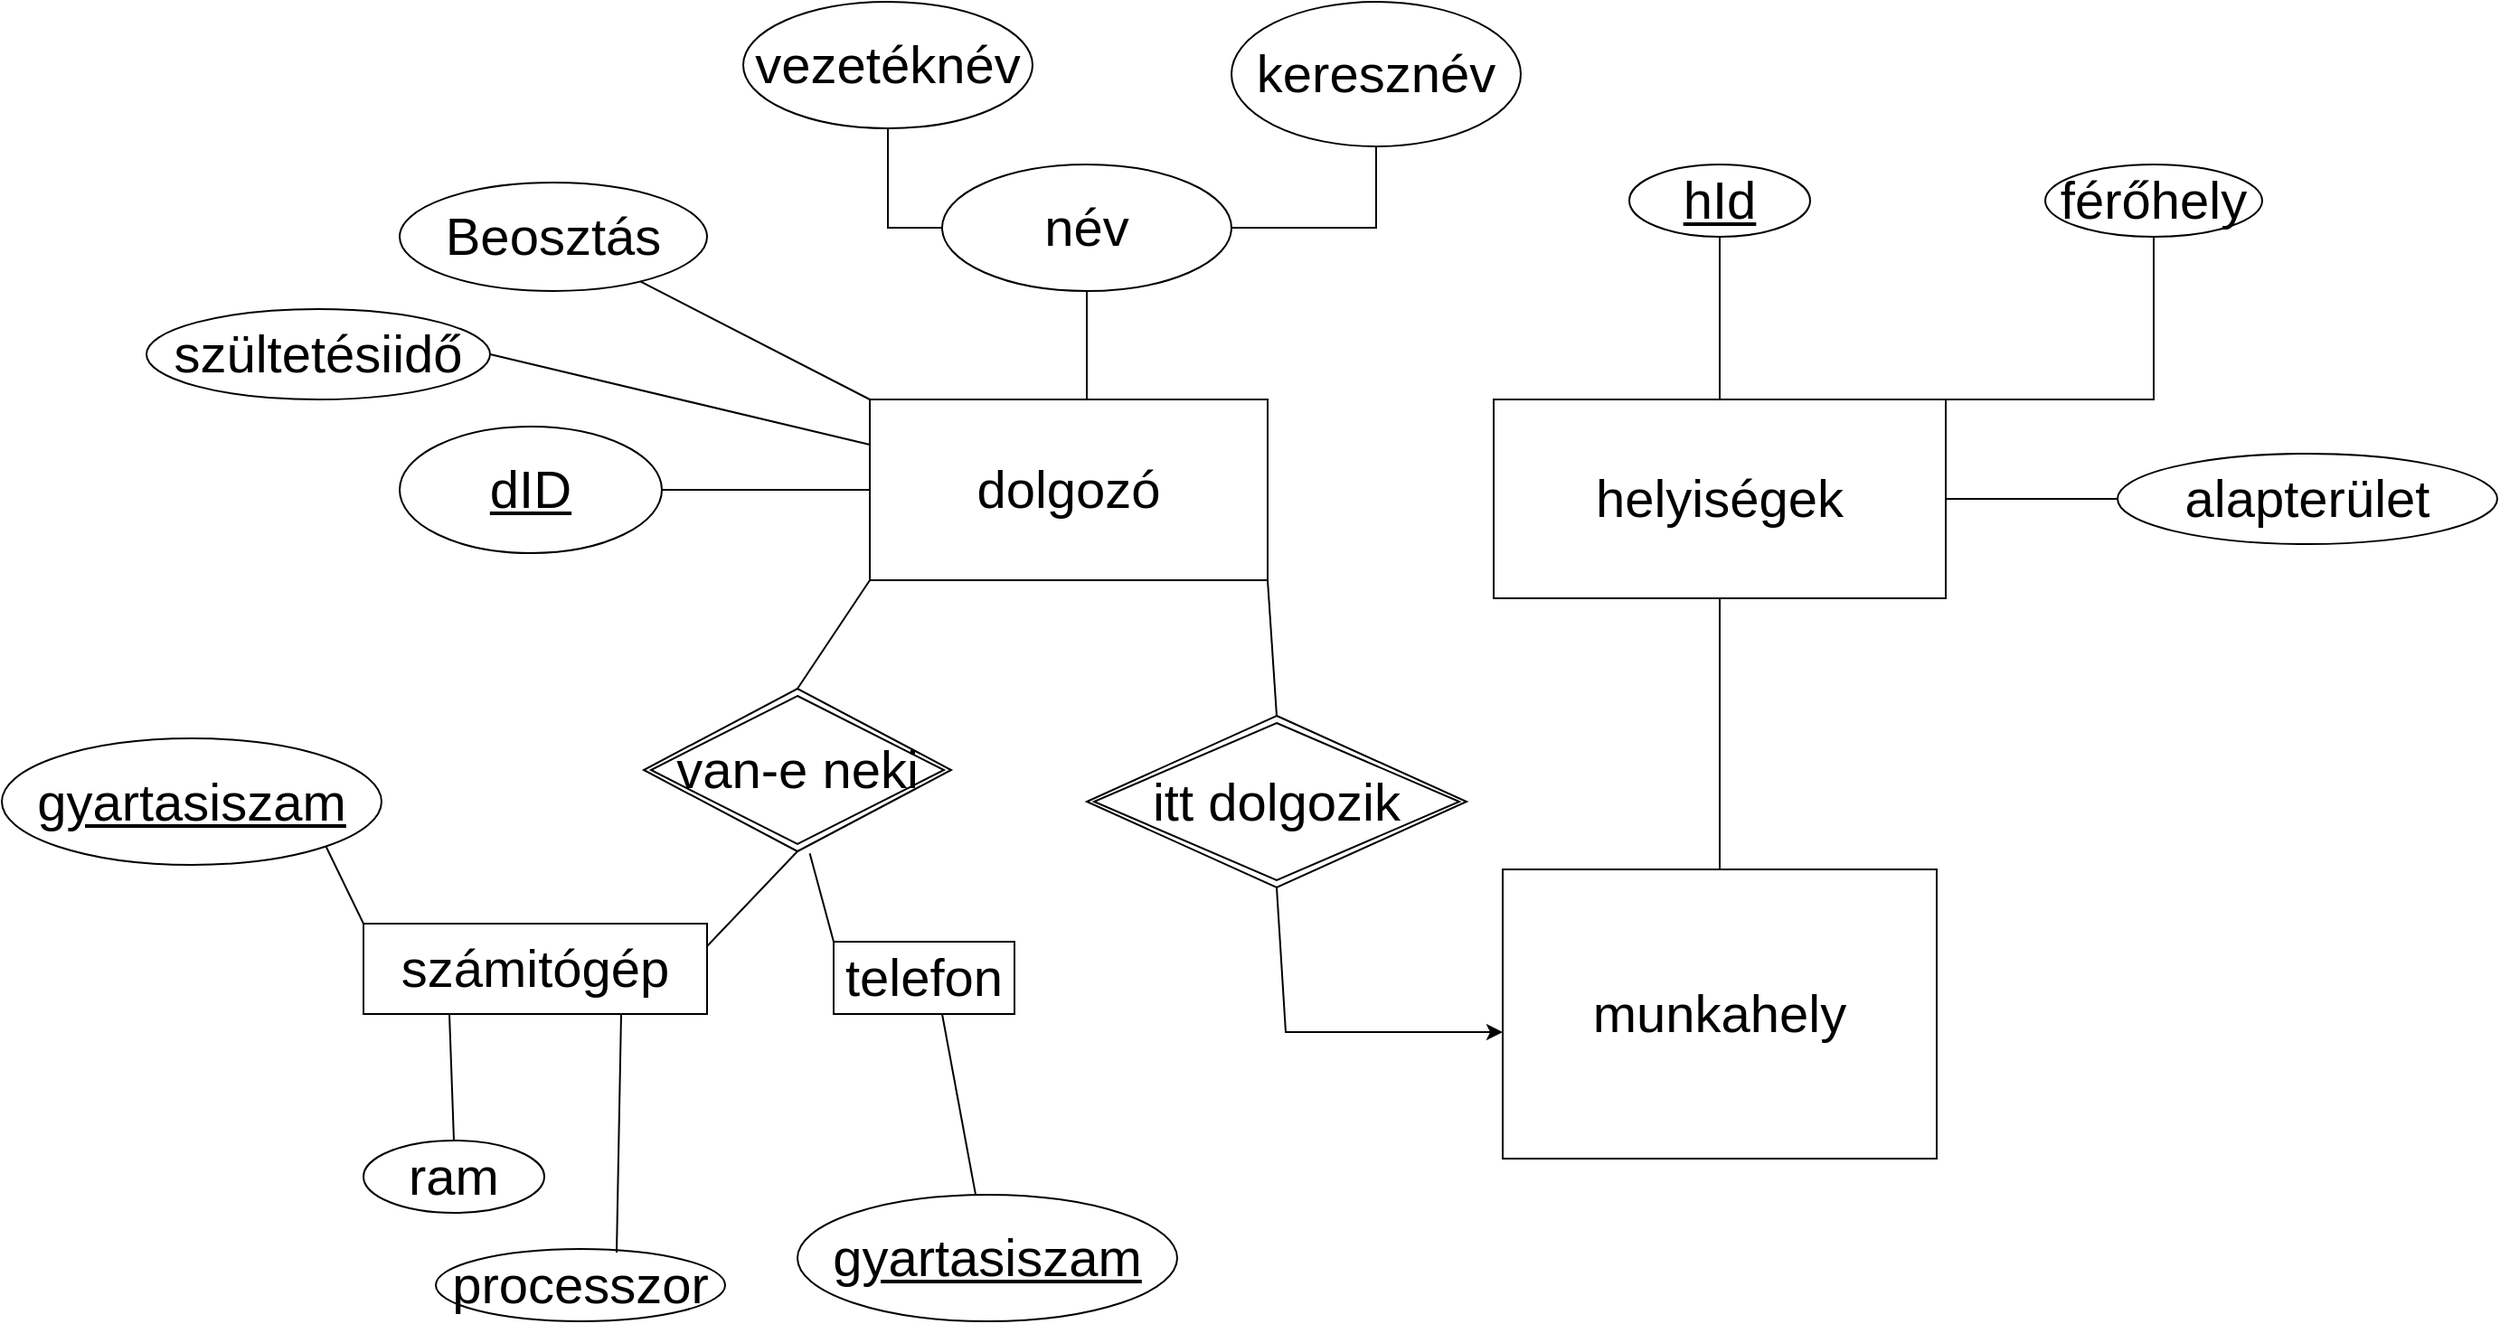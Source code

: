 <mxfile version="16.6.4" type="github">
  <diagram id="R2lEEEUBdFMjLlhIrx00" name="Page-1">
    <mxGraphModel dx="4983" dy="1270" grid="1" gridSize="10" guides="1" tooltips="1" connect="1" arrows="1" fold="1" page="1" pageScale="1" pageWidth="1200" pageHeight="1920" math="0" shadow="0" extFonts="Permanent Marker^https://fonts.googleapis.com/css?family=Permanent+Marker">
      <root>
        <mxCell id="0" />
        <mxCell id="1" parent="0" />
        <mxCell id="FPomORRN2Fqm5yga2dBl-1" value="&lt;font style=&quot;font-size: 29px&quot;&gt;munkahely&lt;/font&gt;" style="rounded=0;whiteSpace=wrap;html=1;" vertex="1" parent="1">
          <mxGeometry x="-160" y="950" width="240" height="160" as="geometry" />
        </mxCell>
        <mxCell id="FPomORRN2Fqm5yga2dBl-7" value="" style="endArrow=none;html=1;rounded=0;fontSize=29;exitX=0.5;exitY=0;exitDx=0;exitDy=0;entryX=0.5;entryY=1;entryDx=0;entryDy=0;" edge="1" parent="1" source="FPomORRN2Fqm5yga2dBl-1" target="FPomORRN2Fqm5yga2dBl-8">
          <mxGeometry relative="1" as="geometry">
            <mxPoint x="-90" y="920" as="sourcePoint" />
            <mxPoint x="-40" y="790" as="targetPoint" />
          </mxGeometry>
        </mxCell>
        <mxCell id="FPomORRN2Fqm5yga2dBl-8" value="helyiségek" style="whiteSpace=wrap;html=1;align=center;fontSize=29;" vertex="1" parent="1">
          <mxGeometry x="-165" y="690" width="250" height="110" as="geometry" />
        </mxCell>
        <mxCell id="FPomORRN2Fqm5yga2dBl-11" value="" style="endArrow=none;html=1;rounded=0;fontSize=29;entryX=0.5;entryY=0;entryDx=0;entryDy=0;exitX=0.5;exitY=1;exitDx=0;exitDy=0;" edge="1" parent="1" source="FPomORRN2Fqm5yga2dBl-13" target="FPomORRN2Fqm5yga2dBl-8">
          <mxGeometry relative="1" as="geometry">
            <mxPoint x="-45.0" y="380" as="sourcePoint" />
            <mxPoint x="-20" y="440" as="targetPoint" />
          </mxGeometry>
        </mxCell>
        <mxCell id="FPomORRN2Fqm5yga2dBl-13" value="hId" style="ellipse;whiteSpace=wrap;html=1;align=center;fontStyle=4;fontSize=29;" vertex="1" parent="1">
          <mxGeometry x="-90" y="560" width="100" height="40" as="geometry" />
        </mxCell>
        <mxCell id="FPomORRN2Fqm5yga2dBl-15" value="férőhely" style="ellipse;whiteSpace=wrap;html=1;align=center;fontSize=29;" vertex="1" parent="1">
          <mxGeometry x="140" y="560" width="120" height="40" as="geometry" />
        </mxCell>
        <mxCell id="FPomORRN2Fqm5yga2dBl-16" value="" style="endArrow=none;html=1;rounded=0;fontSize=29;exitX=1;exitY=0;exitDx=0;exitDy=0;entryX=0.5;entryY=1;entryDx=0;entryDy=0;" edge="1" parent="1" source="FPomORRN2Fqm5yga2dBl-8" target="FPomORRN2Fqm5yga2dBl-15">
          <mxGeometry relative="1" as="geometry">
            <mxPoint x="100" y="490" as="sourcePoint" />
            <mxPoint x="200" y="490" as="targetPoint" />
            <Array as="points">
              <mxPoint x="200" y="690" />
            </Array>
          </mxGeometry>
        </mxCell>
        <mxCell id="FPomORRN2Fqm5yga2dBl-18" value="dolgozó" style="whiteSpace=wrap;html=1;align=center;fontSize=29;" vertex="1" parent="1">
          <mxGeometry x="-510" y="690" width="220" height="100" as="geometry" />
        </mxCell>
        <mxCell id="FPomORRN2Fqm5yga2dBl-20" value="itt dolgozik" style="shape=rhombus;double=1;perimeter=rhombusPerimeter;whiteSpace=wrap;html=1;align=center;fontSize=29;" vertex="1" parent="1">
          <mxGeometry x="-390" y="865" width="210" height="95" as="geometry" />
        </mxCell>
        <mxCell id="FPomORRN2Fqm5yga2dBl-21" value="alapterület" style="ellipse;whiteSpace=wrap;html=1;align=center;fontSize=29;" vertex="1" parent="1">
          <mxGeometry x="180" y="720" width="210" height="50" as="geometry" />
        </mxCell>
        <mxCell id="FPomORRN2Fqm5yga2dBl-26" value="" style="endArrow=none;html=1;rounded=0;fontSize=29;entryX=0;entryY=0.5;entryDx=0;entryDy=0;exitX=1;exitY=0.5;exitDx=0;exitDy=0;" edge="1" parent="1" source="FPomORRN2Fqm5yga2dBl-8" target="FPomORRN2Fqm5yga2dBl-21">
          <mxGeometry relative="1" as="geometry">
            <mxPoint x="20" y="620" as="sourcePoint" />
            <mxPoint x="180" y="620" as="targetPoint" />
            <Array as="points" />
          </mxGeometry>
        </mxCell>
        <mxCell id="FPomORRN2Fqm5yga2dBl-32" value="" style="endArrow=classic;html=1;rounded=0;fontSize=29;exitX=0.5;exitY=1;exitDx=0;exitDy=0;" edge="1" parent="1" source="FPomORRN2Fqm5yga2dBl-20">
          <mxGeometry width="50" height="50" relative="1" as="geometry">
            <mxPoint x="-410" y="1180" as="sourcePoint" />
            <mxPoint x="-160" y="1040" as="targetPoint" />
            <Array as="points">
              <mxPoint x="-280" y="1040" />
            </Array>
          </mxGeometry>
        </mxCell>
        <mxCell id="FPomORRN2Fqm5yga2dBl-35" value="" style="endArrow=none;html=1;rounded=0;fontSize=29;entryX=0.5;entryY=0;entryDx=0;entryDy=0;exitX=1;exitY=1;exitDx=0;exitDy=0;" edge="1" parent="1" source="FPomORRN2Fqm5yga2dBl-18" target="FPomORRN2Fqm5yga2dBl-20">
          <mxGeometry relative="1" as="geometry">
            <mxPoint x="-420" y="790" as="sourcePoint" />
            <mxPoint x="-270" y="790" as="targetPoint" />
            <Array as="points" />
          </mxGeometry>
        </mxCell>
        <mxCell id="FPomORRN2Fqm5yga2dBl-37" value="név" style="ellipse;whiteSpace=wrap;html=1;align=center;fontSize=29;" vertex="1" parent="1">
          <mxGeometry x="-470" y="560" width="160" height="70" as="geometry" />
        </mxCell>
        <mxCell id="FPomORRN2Fqm5yga2dBl-38" value="" style="endArrow=none;html=1;rounded=0;fontSize=29;exitX=0.5;exitY=1;exitDx=0;exitDy=0;" edge="1" parent="1" source="FPomORRN2Fqm5yga2dBl-37">
          <mxGeometry relative="1" as="geometry">
            <mxPoint x="-530" y="630" as="sourcePoint" />
            <mxPoint x="-390" y="690" as="targetPoint" />
          </mxGeometry>
        </mxCell>
        <mxCell id="FPomORRN2Fqm5yga2dBl-39" value="keresznév" style="ellipse;whiteSpace=wrap;html=1;fontSize=29;" vertex="1" parent="1">
          <mxGeometry x="-310" y="470" width="160" height="80" as="geometry" />
        </mxCell>
        <mxCell id="FPomORRN2Fqm5yga2dBl-41" value="" style="endArrow=none;html=1;rounded=0;fontSize=29;exitX=1;exitY=0.5;exitDx=0;exitDy=0;entryX=0.5;entryY=1;entryDx=0;entryDy=0;" edge="1" parent="1" source="FPomORRN2Fqm5yga2dBl-37" target="FPomORRN2Fqm5yga2dBl-39">
          <mxGeometry relative="1" as="geometry">
            <mxPoint x="-370" y="590" as="sourcePoint" />
            <mxPoint x="-210" y="590" as="targetPoint" />
            <Array as="points">
              <mxPoint x="-230" y="595" />
            </Array>
          </mxGeometry>
        </mxCell>
        <mxCell id="FPomORRN2Fqm5yga2dBl-42" value="vezetéknév" style="ellipse;whiteSpace=wrap;html=1;align=center;fontSize=29;" vertex="1" parent="1">
          <mxGeometry x="-580" y="470" width="160" height="70" as="geometry" />
        </mxCell>
        <mxCell id="FPomORRN2Fqm5yga2dBl-44" value="" style="endArrow=none;html=1;rounded=0;fontSize=29;entryX=0;entryY=0.5;entryDx=0;entryDy=0;" edge="1" parent="1" source="FPomORRN2Fqm5yga2dBl-42" target="FPomORRN2Fqm5yga2dBl-37">
          <mxGeometry relative="1" as="geometry">
            <mxPoint x="-500" y="540" as="sourcePoint" />
            <mxPoint x="-500" y="700" as="targetPoint" />
            <Array as="points">
              <mxPoint x="-500" y="595" />
            </Array>
          </mxGeometry>
        </mxCell>
        <mxCell id="FPomORRN2Fqm5yga2dBl-47" value="Beosztás" style="ellipse;whiteSpace=wrap;html=1;align=center;fontSize=29;" vertex="1" parent="1">
          <mxGeometry x="-770" y="570" width="170" height="60" as="geometry" />
        </mxCell>
        <mxCell id="FPomORRN2Fqm5yga2dBl-49" value="" style="endArrow=none;html=1;rounded=0;fontSize=29;entryX=0;entryY=0;entryDx=0;entryDy=0;" edge="1" parent="1" source="FPomORRN2Fqm5yga2dBl-47" target="FPomORRN2Fqm5yga2dBl-18">
          <mxGeometry relative="1" as="geometry">
            <mxPoint x="-685" y="630" as="sourcePoint" />
            <mxPoint x="-685" y="790" as="targetPoint" />
          </mxGeometry>
        </mxCell>
        <mxCell id="FPomORRN2Fqm5yga2dBl-50" value="dID" style="ellipse;whiteSpace=wrap;html=1;align=center;fontStyle=4;fontSize=29;" vertex="1" parent="1">
          <mxGeometry x="-770" y="705" width="145" height="70" as="geometry" />
        </mxCell>
        <mxCell id="FPomORRN2Fqm5yga2dBl-51" value="" style="endArrow=none;html=1;rounded=0;fontSize=29;exitX=1;exitY=0.5;exitDx=0;exitDy=0;entryX=0;entryY=0.5;entryDx=0;entryDy=0;" edge="1" parent="1" source="FPomORRN2Fqm5yga2dBl-50" target="FPomORRN2Fqm5yga2dBl-18">
          <mxGeometry relative="1" as="geometry">
            <mxPoint x="-400" y="800" as="sourcePoint" />
            <mxPoint x="-240" y="800" as="targetPoint" />
          </mxGeometry>
        </mxCell>
        <mxCell id="FPomORRN2Fqm5yga2dBl-52" value="van-e neki" style="shape=rhombus;double=1;perimeter=rhombusPerimeter;whiteSpace=wrap;html=1;align=center;fontSize=29;" vertex="1" parent="1">
          <mxGeometry x="-635" y="850" width="170" height="90" as="geometry" />
        </mxCell>
        <mxCell id="FPomORRN2Fqm5yga2dBl-53" value="" style="endArrow=none;html=1;rounded=0;fontSize=29;exitX=0;exitY=1;exitDx=0;exitDy=0;entryX=0.5;entryY=0;entryDx=0;entryDy=0;" edge="1" parent="1" source="FPomORRN2Fqm5yga2dBl-18" target="FPomORRN2Fqm5yga2dBl-52">
          <mxGeometry relative="1" as="geometry">
            <mxPoint x="-400" y="800" as="sourcePoint" />
            <mxPoint x="-240" y="800" as="targetPoint" />
          </mxGeometry>
        </mxCell>
        <mxCell id="FPomORRN2Fqm5yga2dBl-54" value="" style="endArrow=none;html=1;rounded=0;fontSize=29;exitX=0.5;exitY=1;exitDx=0;exitDy=0;entryX=1;entryY=0.25;entryDx=0;entryDy=0;" edge="1" parent="1" source="FPomORRN2Fqm5yga2dBl-52" target="FPomORRN2Fqm5yga2dBl-57">
          <mxGeometry relative="1" as="geometry">
            <mxPoint x="-400" y="780" as="sourcePoint" />
            <mxPoint x="-550.0" y="1000" as="targetPoint" />
          </mxGeometry>
        </mxCell>
        <mxCell id="FPomORRN2Fqm5yga2dBl-57" value="számitógép" style="whiteSpace=wrap;html=1;align=center;fontSize=29;" vertex="1" parent="1">
          <mxGeometry x="-790" y="980" width="190" height="50" as="geometry" />
        </mxCell>
        <mxCell id="FPomORRN2Fqm5yga2dBl-58" value="telefon" style="whiteSpace=wrap;html=1;align=center;fontSize=29;" vertex="1" parent="1">
          <mxGeometry x="-530" y="990" width="100" height="40" as="geometry" />
        </mxCell>
        <mxCell id="FPomORRN2Fqm5yga2dBl-59" value="" style="endArrow=none;html=1;rounded=0;fontSize=29;exitX=0.54;exitY=1.013;exitDx=0;exitDy=0;exitPerimeter=0;entryX=0;entryY=0;entryDx=0;entryDy=0;" edge="1" parent="1" source="FPomORRN2Fqm5yga2dBl-52" target="FPomORRN2Fqm5yga2dBl-58">
          <mxGeometry relative="1" as="geometry">
            <mxPoint x="-440" y="950" as="sourcePoint" />
            <mxPoint x="-280" y="950" as="targetPoint" />
          </mxGeometry>
        </mxCell>
        <mxCell id="FPomORRN2Fqm5yga2dBl-60" value="szültetésiidő" style="ellipse;whiteSpace=wrap;html=1;align=center;fontSize=29;" vertex="1" parent="1">
          <mxGeometry x="-910" y="640" width="190" height="50" as="geometry" />
        </mxCell>
        <mxCell id="FPomORRN2Fqm5yga2dBl-61" value="" style="endArrow=none;html=1;rounded=0;fontSize=29;exitX=1;exitY=0.5;exitDx=0;exitDy=0;entryX=0;entryY=0.25;entryDx=0;entryDy=0;" edge="1" parent="1" source="FPomORRN2Fqm5yga2dBl-60" target="FPomORRN2Fqm5yga2dBl-18">
          <mxGeometry relative="1" as="geometry">
            <mxPoint x="-750" y="670" as="sourcePoint" />
            <mxPoint x="-590" y="670" as="targetPoint" />
          </mxGeometry>
        </mxCell>
        <mxCell id="FPomORRN2Fqm5yga2dBl-62" value="ram" style="ellipse;whiteSpace=wrap;html=1;align=center;fontSize=29;" vertex="1" parent="1">
          <mxGeometry x="-790" y="1100" width="100" height="40" as="geometry" />
        </mxCell>
        <mxCell id="FPomORRN2Fqm5yga2dBl-63" value="" style="endArrow=none;html=1;rounded=0;fontSize=29;exitX=0.25;exitY=1;exitDx=0;exitDy=0;entryX=0.5;entryY=0;entryDx=0;entryDy=0;" edge="1" parent="1" source="FPomORRN2Fqm5yga2dBl-57" target="FPomORRN2Fqm5yga2dBl-62">
          <mxGeometry relative="1" as="geometry">
            <mxPoint x="-400" y="1150" as="sourcePoint" />
            <mxPoint x="-240" y="1150" as="targetPoint" />
          </mxGeometry>
        </mxCell>
        <mxCell id="FPomORRN2Fqm5yga2dBl-64" value="processzor" style="ellipse;whiteSpace=wrap;html=1;align=center;fontSize=29;" vertex="1" parent="1">
          <mxGeometry x="-750" y="1160" width="160" height="40" as="geometry" />
        </mxCell>
        <mxCell id="FPomORRN2Fqm5yga2dBl-65" value="" style="endArrow=none;html=1;rounded=0;fontSize=29;exitX=0.75;exitY=1;exitDx=0;exitDy=0;entryX=0.625;entryY=0.05;entryDx=0;entryDy=0;entryPerimeter=0;" edge="1" parent="1" source="FPomORRN2Fqm5yga2dBl-57" target="FPomORRN2Fqm5yga2dBl-64">
          <mxGeometry relative="1" as="geometry">
            <mxPoint x="-650" y="1099" as="sourcePoint" />
            <mxPoint x="-490" y="1099" as="targetPoint" />
          </mxGeometry>
        </mxCell>
        <mxCell id="FPomORRN2Fqm5yga2dBl-66" value="gyartasiszam" style="ellipse;whiteSpace=wrap;html=1;align=center;fontStyle=4;fontSize=29;" vertex="1" parent="1">
          <mxGeometry x="-550" y="1130" width="210" height="70" as="geometry" />
        </mxCell>
        <mxCell id="FPomORRN2Fqm5yga2dBl-68" value="gyartasiszam" style="ellipse;whiteSpace=wrap;html=1;align=center;fontStyle=4;fontSize=29;" vertex="1" parent="1">
          <mxGeometry x="-990" y="877.5" width="210" height="70" as="geometry" />
        </mxCell>
        <mxCell id="FPomORRN2Fqm5yga2dBl-70" value="" style="endArrow=none;html=1;rounded=0;fontSize=29;exitX=1;exitY=1;exitDx=0;exitDy=0;entryX=0;entryY=0;entryDx=0;entryDy=0;" edge="1" parent="1" source="FPomORRN2Fqm5yga2dBl-68" target="FPomORRN2Fqm5yga2dBl-57">
          <mxGeometry relative="1" as="geometry">
            <mxPoint x="-910" y="980" as="sourcePoint" />
            <mxPoint x="-750" y="980" as="targetPoint" />
          </mxGeometry>
        </mxCell>
        <mxCell id="FPomORRN2Fqm5yga2dBl-71" value="" style="endArrow=none;html=1;rounded=0;fontSize=29;" edge="1" parent="1" source="FPomORRN2Fqm5yga2dBl-66">
          <mxGeometry relative="1" as="geometry">
            <mxPoint x="-450" y="1090" as="sourcePoint" />
            <mxPoint x="-470" y="1030" as="targetPoint" />
          </mxGeometry>
        </mxCell>
      </root>
    </mxGraphModel>
  </diagram>
</mxfile>
